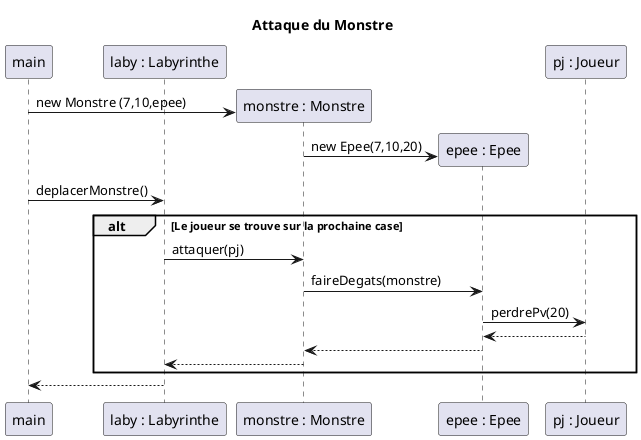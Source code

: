 @startuml
'https://plantuml.com/sequence-diagram

title Attaque du Monstre

participant "main" as MAIN
participant "laby : Labyrinthe" as L
participant "monstre : Monstre" as M
participant "epee : Epee" as E

participant "pj : Joueur" as J

create M
MAIN -> M : new Monstre (7,10,epee)
create E
 M -> E : new Epee(7,10,20)
MAIN -> L : deplacerMonstre()
alt Le joueur se trouve sur la prochaine case
    L -> M : attaquer(pj)
         M -> E : faireDegats(monstre)
         E -> J : perdrePv(20)
         J --> E
         E --> M
         M --> L
end
L --> MAIN
@enduml